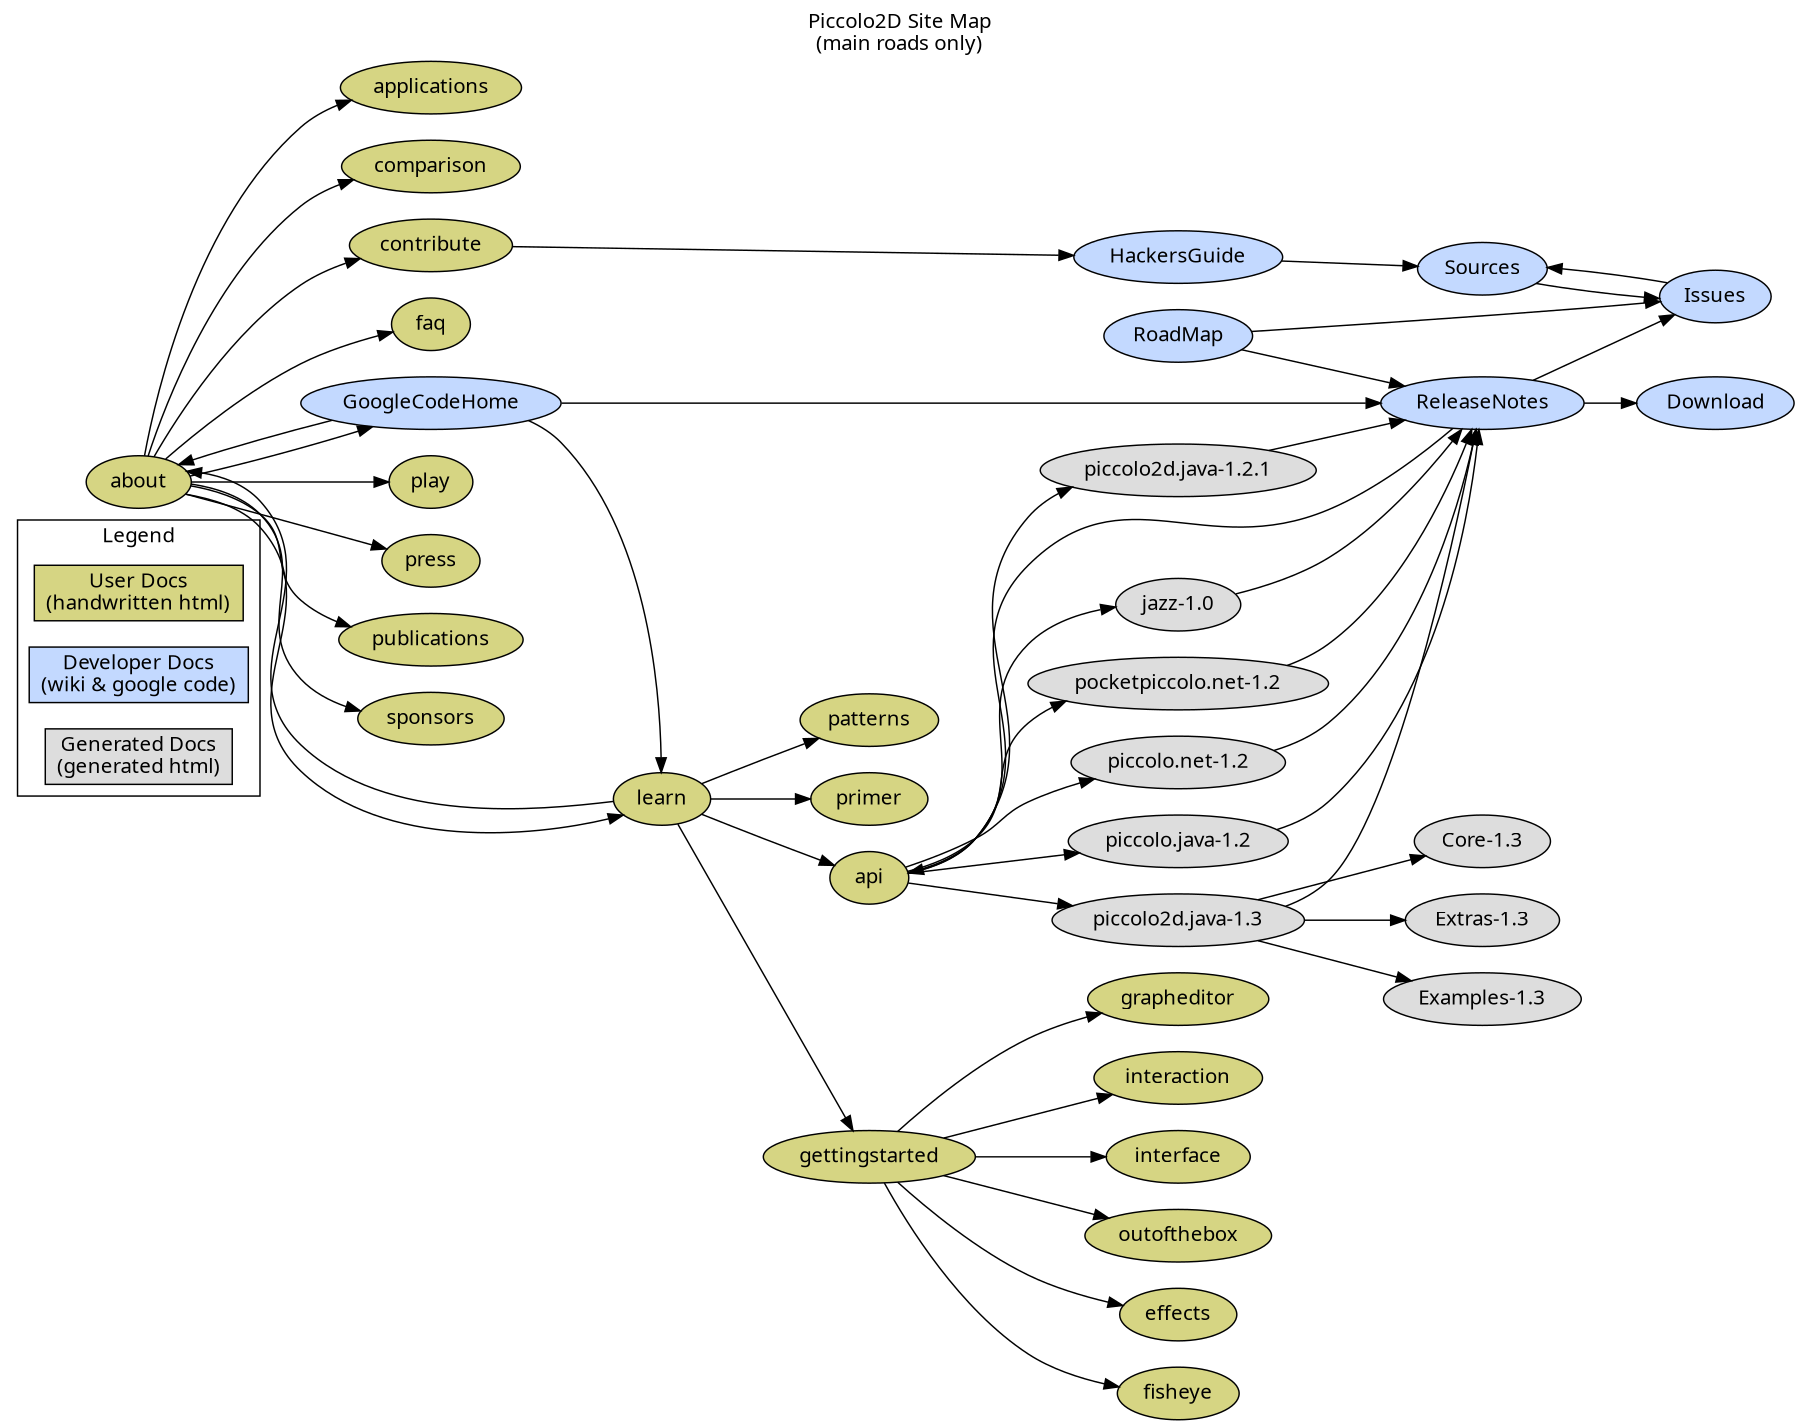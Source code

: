 #!/usr/bin/dot -Tsvg -o sitemap.svg
/*

render: $ dot -Tsvg -o sitemap.svg sitemap.dot

    $Id$

	See http://www.graphviz.org/Documentation.php
	http://www.iua.upf.es/~dgarcia/Codders/DotUmlUseCases.html
*/
digraph "Piccolo2D Site Map" {
graph [	rankdir=LR,
	fontname = "sans-serif",
	label="Piccolo2D Site Map\n(main roads only)",
	labelloc=t,
	size = "12,12" ];
node [	style=filled,
	fontname = "sans-serif" ];

/* legend */
subgraph cluster_0 {
label="Legend";
node [shape=box,group="legend"];
"User Docs\n(handwritten html)" [fillcolor="#d6d583"];
"Developer Docs\n(wiki & google code)" [fillcolor="#c3d9ff"];
"Generated Docs\n(generated html)" [fillcolor="#dddddd"];
}

node [shape=ellipse,target="_blank"];

/* html */
node [fillcolor="#d6d583",group="www"];

about [URL="http://www.cs.umd.edu/hcil/piccolo/learn/about.shtml"];
api [URL="http://www.cs.umd.edu/hcil/jazz/learn/api.shtml"];
applications [URL="http://www.cs.umd.edu/hcil/jazz/applications/index.shtml"];
comparison [URL="http://www.cs.umd.edu/hcil/jazz/learn/comparison.shtml"];
contribute [URL="http://www.cs.umd.edu/hcil/jazz/contribute/index.shtml"];
effects [URL="http://www.cs.umd.edu/hcil/piccolo/learn/effects.shtml"];
faq [URL="http://www.cs.umd.edu/hcil/jazz/learn/dev-faq.shtml"];
fisheye [URL="http://www.cs.umd.edu/hcil/piccolo/learn/fisheye.shtml"];
gettingstarted [URL="http://www.cs.umd.edu/hcil/piccolo/learn/get-started.shtml"];
grapheditor [URL="http://www.cs.umd.edu/hcil/piccolo/learn/grapheditor.shtml"];
interaction [URL="http://www.cs.umd.edu/hcil/piccolo/learn/interaction.shtml"];
interface [URL="http://www.cs.umd.edu/hcil/piccolo/learn/interface.shtml"];
learn [URL="http://www.cs.umd.edu/hcil/jazz/learn/index.shtml"];
outofthebox [URL="http://www.cs.umd.edu/hcil/piccolo/learn/out-of-box-java.shtml"];
play [URL="http://www.cs.umd.edu/hcil/jazz/play/index.shtml"];
press [URL="http://www.cs.umd.edu/hcil/jazz/press/index.shtml"];
publications [URL="http://www.cs.umd.edu/hcil/jazz/learn/publications.shtml"];
sponsors [URL="http://www.cs.umd.edu/hcil/jazz/team/sponsors.shtml"];
patterns [URL="http://www.cs.umd.edu/hcil/jazz/learn/patterns.shtml"];
primer [URL="http://www.cs.umd.edu/hcil/jazz/learn/graphics.shtml"];

/* wiki */
node [fillcolor="#c3d9ff",group="wiki"];

/* DeveloperFAQ [URL="http://code.google.com/p/piccolo2d/wiki/DeveloperFAQ"]; */
Download [URL="http://code.google.com/p/piccolo2d/downloads/list"];
GoogleCodeHome [URL="http://code.google.com/p/piccolo2d/"];
HackersGuide [URL="http://code.google.com/p/piccolo2d/wiki/HackersGuide"];
Issues [URL="http://code.google.com/p/piccolo2d/issues"];
ReleaseNotes [URL="http://code.google.com/p/piccolo2d/wiki/ReleaseNotes"];
RoadMap [URL="http://code.google.com/p/piccolo2d/wiki/RoadMap"];
Sources [URL="http://code.google.com/p/piccolo2d/wiki/CheckoutInstructions"];

/* maven */
node [fillcolor="#dddddd",group="autogen"];

"jazz-1.0" [label="jazz-1.0"];
"pp2d.net-1.2" [label="pocketpiccolo.net-1.2"];
"p2d.net-1.2" [label="piccolo.net-1.2"];
"p2d.java-1.2" [label="piccolo.java-1.2"];
"p2d.java-1.2.1" [label="piccolo2d.java-1.2.1",URL="http://piccolo2d.googlecode.com/svn/site/piccolo2d.java/release-1.2.1"];
"p2d.java-1.3" [label="piccolo2d.java-1.3",URL="http://piccolo2d.googlecode.com/svn/site/piccolo2d.java/release-1.3-SNAPSHOT/piccolo2d/index.html"];
"Core-1.3" [URL="http://piccolo2d.googlecode.com/svn/site/piccolo2d.java/release-1.3-SNAPSHOT/piccolo2d-core/index.html"];
"Extras-1.3" [URL="http://piccolo2d.googlecode.com/svn/site/piccolo2d.java/release-1.3-SNAPSHOT/piccolo2d-extras/index.html"];
"Examples-1.3" [URL="http://piccolo2d.googlecode.com/svn/site/piccolo2d.java/release-1.3-SNAPSHOT/piccolo2d-examples/index.html"];


GoogleCodeHome -> about;
GoogleCodeHome -> learn;
GoogleCodeHome -> ReleaseNotes;
HackersGuide -> Sources;
Issues -> Sources;
ReleaseNotes -> api;
ReleaseNotes -> Issues;
ReleaseNotes -> Download;
RoadMap -> Issues;
RoadMap -> ReleaseNotes;
Sources -> Issues;

"jazz-1.0" -> ReleaseNotes;
"p2d.java-1.2.1" -> ReleaseNotes;
"p2d.java-1.2" -> ReleaseNotes;
"p2d.java-1.3" -> "Core-1.3";
"p2d.java-1.3" -> "Examples-1.3";
"p2d.java-1.3" -> "Extras-1.3";
"p2d.java-1.3" -> ReleaseNotes;
"p2d.net-1.2" -> ReleaseNotes;
"pp2d.net-1.2" -> ReleaseNotes;

about -> applications;
about -> comparison;
about -> contribute;
about -> faq;
about -> GoogleCodeHome;
about -> learn;
about -> play;
about -> press;
about -> publications;
about -> sponsors;
api -> "jazz-1.0";
api -> "p2d.java-1.2";
api -> "p2d.java-1.2.1";
api -> "p2d.java-1.3";
api -> "p2d.net-1.2";
api -> "pp2d.net-1.2";
contribute -> HackersGuide;
gettingstarted -> effects;
gettingstarted -> fisheye;
gettingstarted -> grapheditor;
gettingstarted -> interaction;
gettingstarted -> interface;
gettingstarted -> outofthebox;
learn -> about;
learn -> api;
learn -> gettingstarted;
learn -> patterns;
learn -> primer;

}


